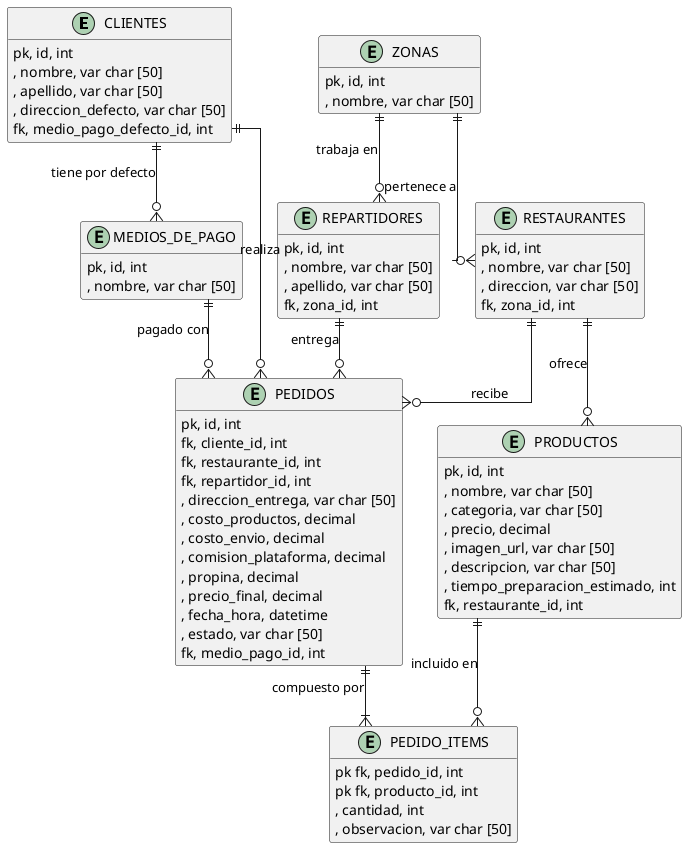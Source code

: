 @startuml
hide methods
hide stereotypes
skinparam linetype ortho

entity "CLIENTES" as CLIENTES {
  pk, id, int
  , nombre, var char [50]
  , apellido, var char [50]
  , direccion_defecto, var char [50]
  fk, medio_pago_defecto_id, int
}

entity "RESTAURANTES" as RESTAURANTES {
  pk, id, int
  , nombre, var char [50]
  , direccion, var char [50]
  fk, zona_id, int
}

entity "PRODUCTOS" as PRODUCTOS {
  pk, id, int
  , nombre, var char [50]
  , categoria, var char [50]
  , precio, decimal
  , imagen_url, var char [50]
  , descripcion, var char [50]
  , tiempo_preparacion_estimado, int
  fk, restaurante_id, int
}

entity "PEDIDOS" as PEDIDOS {
  pk, id, int
  fk, cliente_id, int
  fk, restaurante_id, int
  fk, repartidor_id, int
  , direccion_entrega, var char [50]
  , costo_productos, decimal
  , costo_envio, decimal
  , comision_plataforma, decimal
  , propina, decimal
  , precio_final, decimal
  , fecha_hora, datetime
  , estado, var char [50]
  fk, medio_pago_id, int
}

entity "PEDIDO_ITEMS" as PEDIDO_ITEMS {
  pk fk, pedido_id, int
  pk fk, producto_id, int
  , cantidad, int
  , observacion, var char [50]
}

entity "REPARTIDORES" as REPARTIDORES {
  pk, id, int
  , nombre, var char [50]
  , apellido, var char [50]
  fk, zona_id, int
}

entity "ZONAS" as ZONAS {
  pk, id, int
  , nombre, var char [50]
}

entity "MEDIOS_DE_PAGO" as MEDIOS_DE_PAGO {
  pk, id, int
  , nombre, var char [50]
}

CLIENTES ||--o{ PEDIDOS : "realiza"
RESTAURANTES ||--o{ PEDIDOS : "recibe"
REPARTIDORES ||--o{ PEDIDOS : "entrega"
RESTAURANTES ||--o{ PRODUCTOS : "ofrece"
ZONAS ||--o{ RESTAURANTES : "pertenece a"
ZONAS ||--o{ REPARTIDORES : "trabaja en"
MEDIOS_DE_PAGO ||--o{ PEDIDOS : "pagado con"
CLIENTES ||--o{ MEDIOS_DE_PAGO : "tiene por defecto"

PEDIDOS ||--|{ PEDIDO_ITEMS : "compuesto por"
PRODUCTOS ||--o{ PEDIDO_ITEMS : "incluido en"

@enduml


